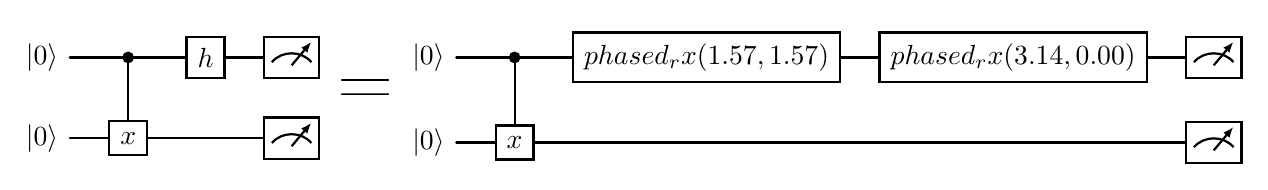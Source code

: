 \documentclass[border=6pt]{standalone}
\usepackage[utf8]{inputenc}
\usepackage[T1]{fontenc}
\usepackage{tikz}
\usetikzlibrary{quantikz2}
\begin{document}\begin{quantikz}
	\lstick{\ket{0}}	&	\ctrl{1}	&	\gate{h}	&	\meter{}\\
	\lstick{\ket{0}}	&	\gate{x}	&	\qw	&	\meter{}
\end{quantikz}
{\Huge{\textbf{=}}}
\begin{quantikz}
	\lstick{\ket{0}}	&	\ctrl{1}	&	\gate{phased_rx(1.57 , 1.57)}	&	\gate{phased_rx(3.14 , 0.00)}	&	\meter{}\\
	\lstick{\ket{0}}	&	\gate{x}	&	\qw	&	\qw	&	\meter{}
\end{quantikz}
\end{document}